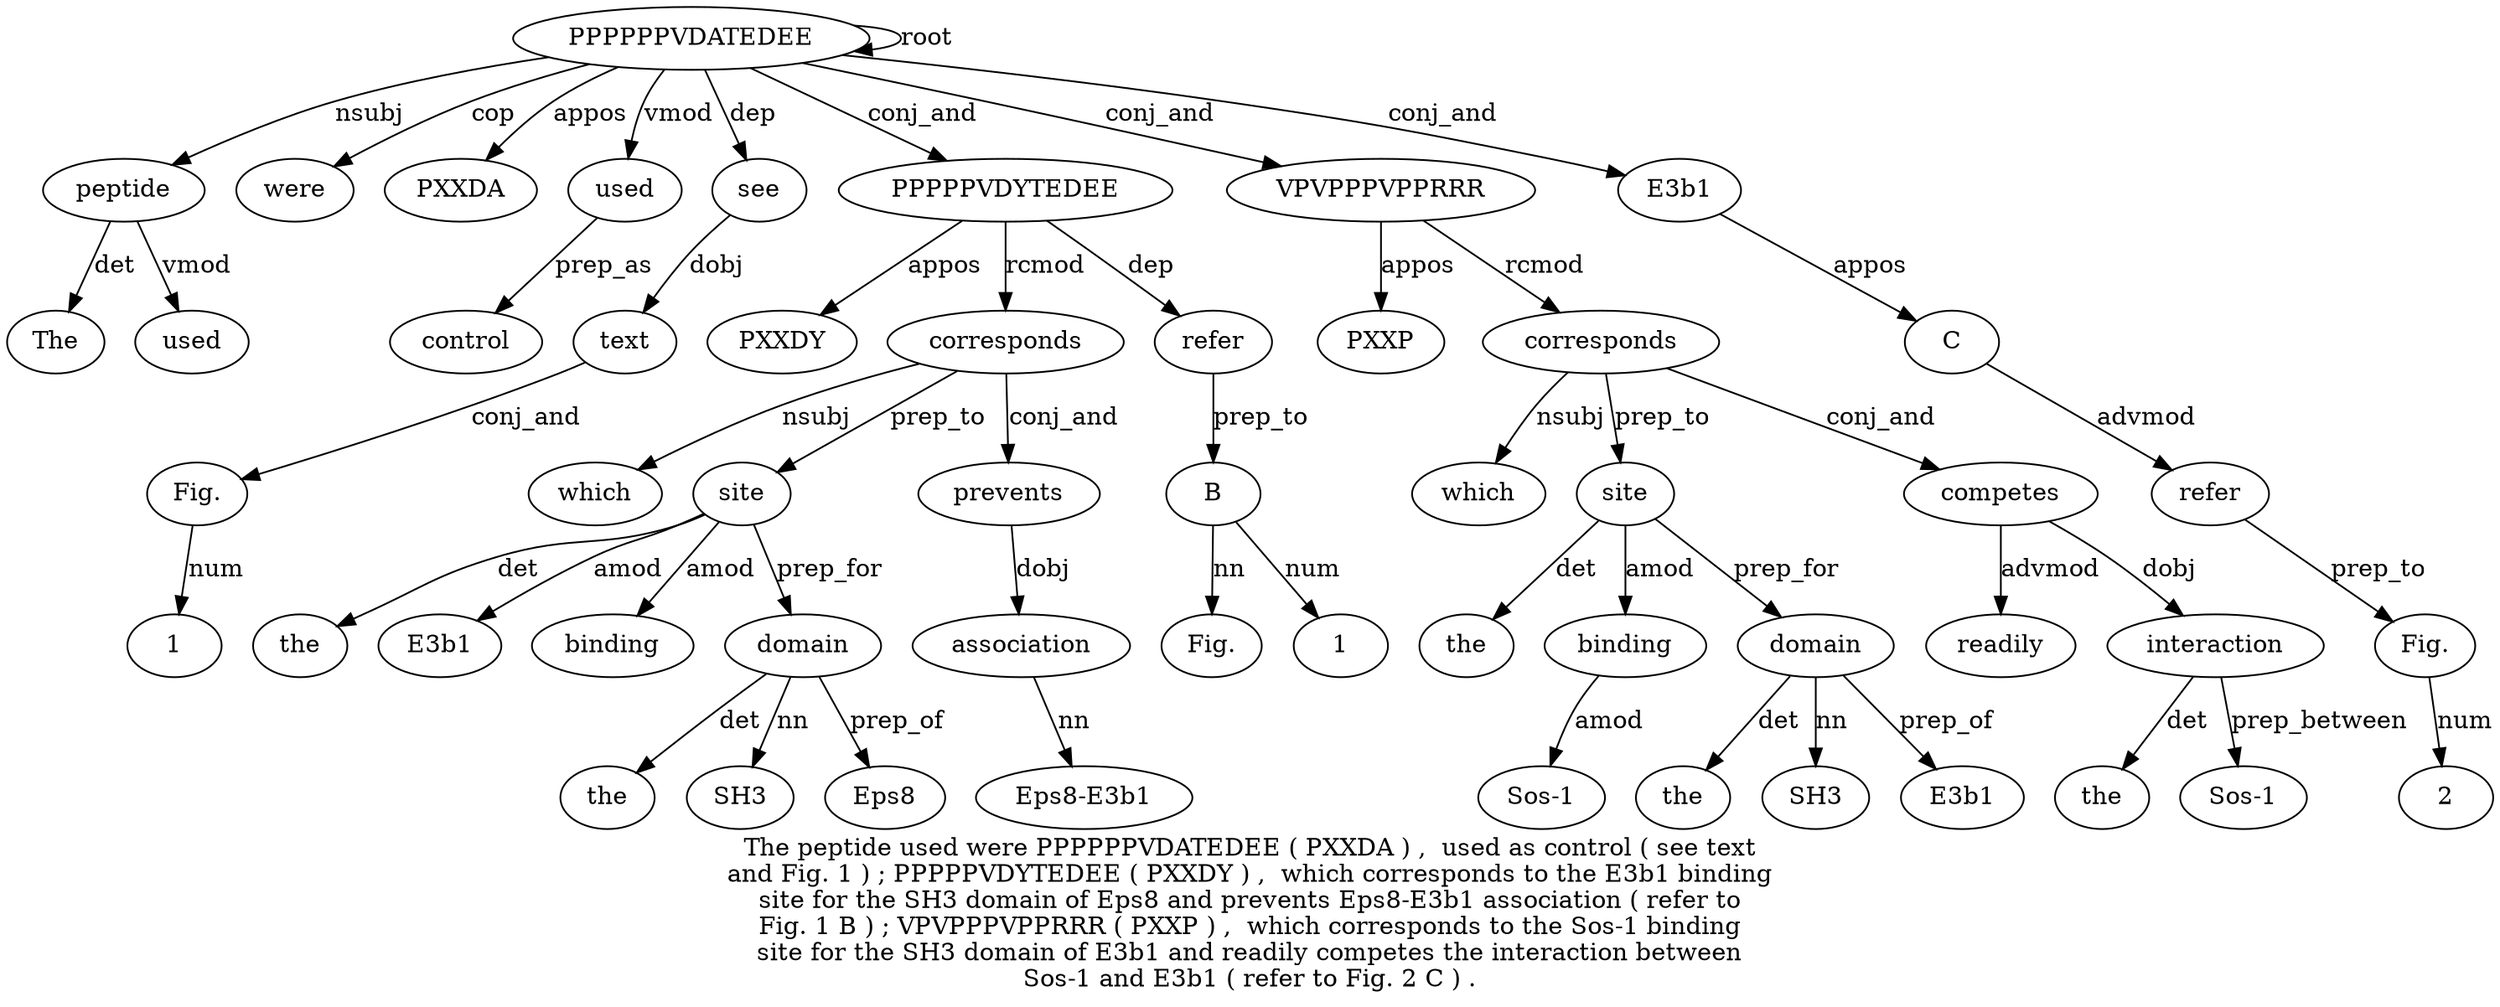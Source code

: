 digraph "The peptide used were PPPPPPVDATEDEE ( PXXDA ) ,  used as control ( see text and Fig. 1 ) ; PPPPPVDYTEDEE ( PXXDY ) ,  which corresponds to the E3b1 binding site for the SH3 domain of Eps8 and prevents Eps8-E3b1 association ( refer to Fig. 1 B ) ; VPVPPPVPPRRR ( PXXP ) ,  which corresponds to the Sos-1 binding site for the SH3 domain of E3b1 and readily competes the interaction between Sos-1 and E3b1 ( refer to Fig. 2 C ) ." {
label="The peptide used were PPPPPPVDATEDEE ( PXXDA ) ,  used as control ( see text
and Fig. 1 ) ; PPPPPVDYTEDEE ( PXXDY ) ,  which corresponds to the E3b1 binding
site for the SH3 domain of Eps8 and prevents Eps8-E3b1 association ( refer to
Fig. 1 B ) ; VPVPPPVPPRRR ( PXXP ) ,  which corresponds to the Sos-1 binding
site for the SH3 domain of E3b1 and readily competes the interaction between
Sos-1 and E3b1 ( refer to Fig. 2 C ) .";
peptide2 [style=filled, fillcolor=white, label=peptide];
The1 [style=filled, fillcolor=white, label=The];
peptide2 -> The1  [label=det];
PPPPPPVDATEDEE5 [style=filled, fillcolor=white, label=PPPPPPVDATEDEE];
PPPPPPVDATEDEE5 -> peptide2  [label=nsubj];
used3 [style=filled, fillcolor=white, label=used];
peptide2 -> used3  [label=vmod];
were4 [style=filled, fillcolor=white, label=were];
PPPPPPVDATEDEE5 -> were4  [label=cop];
PPPPPPVDATEDEE5 -> PPPPPPVDATEDEE5  [label=root];
PXXDA7 [style=filled, fillcolor=white, label=PXXDA];
PPPPPPVDATEDEE5 -> PXXDA7  [label=appos];
used10 [style=filled, fillcolor=white, label=used];
PPPPPPVDATEDEE5 -> used10  [label=vmod];
control12 [style=filled, fillcolor=white, label=control];
used10 -> control12  [label=prep_as];
see14 [style=filled, fillcolor=white, label=see];
PPPPPPVDATEDEE5 -> see14  [label=dep];
text15 [style=filled, fillcolor=white, label=text];
see14 -> text15  [label=dobj];
"Fig.17" [style=filled, fillcolor=white, label="Fig."];
text15 -> "Fig.17"  [label=conj_and];
118 [style=filled, fillcolor=white, label=1];
"Fig.17" -> 118  [label=num];
PPPPPVDYTEDEE21 [style=filled, fillcolor=white, label=PPPPPVDYTEDEE];
PPPPPPVDATEDEE5 -> PPPPPVDYTEDEE21  [label=conj_and];
PXXDY23 [style=filled, fillcolor=white, label=PXXDY];
PPPPPVDYTEDEE21 -> PXXDY23  [label=appos];
corresponds27 [style=filled, fillcolor=white, label=corresponds];
which26 [style=filled, fillcolor=white, label=which];
corresponds27 -> which26  [label=nsubj];
PPPPPVDYTEDEE21 -> corresponds27  [label=rcmod];
site32 [style=filled, fillcolor=white, label=site];
the29 [style=filled, fillcolor=white, label=the];
site32 -> the29  [label=det];
E3b130 [style=filled, fillcolor=white, label=E3b1];
site32 -> E3b130  [label=amod];
binding31 [style=filled, fillcolor=white, label=binding];
site32 -> binding31  [label=amod];
corresponds27 -> site32  [label=prep_to];
domain36 [style=filled, fillcolor=white, label=domain];
the34 [style=filled, fillcolor=white, label=the];
domain36 -> the34  [label=det];
SH335 [style=filled, fillcolor=white, label=SH3];
domain36 -> SH335  [label=nn];
site32 -> domain36  [label=prep_for];
Eps83 [style=filled, fillcolor=white, label=Eps8];
domain36 -> Eps83  [label=prep_of];
prevents40 [style=filled, fillcolor=white, label=prevents];
corresponds27 -> prevents40  [label=conj_and];
association42 [style=filled, fillcolor=white, label=association];
"Eps8-E3b14" [style=filled, fillcolor=white, label="Eps8-E3b1"];
association42 -> "Eps8-E3b14"  [label=nn];
prevents40 -> association42  [label=dobj];
refer44 [style=filled, fillcolor=white, label=refer];
PPPPPVDYTEDEE21 -> refer44  [label=dep];
B48 [style=filled, fillcolor=white, label=B];
"Fig.46" [style=filled, fillcolor=white, label="Fig."];
B48 -> "Fig.46"  [label=nn];
147 [style=filled, fillcolor=white, label=1];
B48 -> 147  [label=num];
refer44 -> B48  [label=prep_to];
VPVPPPVPPRRR51 [style=filled, fillcolor=white, label=VPVPPPVPPRRR];
PPPPPPVDATEDEE5 -> VPVPPPVPPRRR51  [label=conj_and];
PXXP53 [style=filled, fillcolor=white, label=PXXP];
VPVPPPVPPRRR51 -> PXXP53  [label=appos];
corresponds57 [style=filled, fillcolor=white, label=corresponds];
which56 [style=filled, fillcolor=white, label=which];
corresponds57 -> which56  [label=nsubj];
VPVPPPVPPRRR51 -> corresponds57  [label=rcmod];
site62 [style=filled, fillcolor=white, label=site];
the59 [style=filled, fillcolor=white, label=the];
site62 -> the59  [label=det];
binding61 [style=filled, fillcolor=white, label=binding];
"Sos-160" [style=filled, fillcolor=white, label="Sos-1"];
binding61 -> "Sos-160"  [label=amod];
site62 -> binding61  [label=amod];
corresponds57 -> site62  [label=prep_to];
domain66 [style=filled, fillcolor=white, label=domain];
the64 [style=filled, fillcolor=white, label=the];
domain66 -> the64  [label=det];
SH365 [style=filled, fillcolor=white, label=SH3];
domain66 -> SH365  [label=nn];
site62 -> domain66  [label=prep_for];
E3b168 [style=filled, fillcolor=white, label=E3b1];
domain66 -> E3b168  [label=prep_of];
competes71 [style=filled, fillcolor=white, label=competes];
readily70 [style=filled, fillcolor=white, label=readily];
competes71 -> readily70  [label=advmod];
corresponds57 -> competes71  [label=conj_and];
interaction73 [style=filled, fillcolor=white, label=interaction];
the72 [style=filled, fillcolor=white, label=the];
interaction73 -> the72  [label=det];
competes71 -> interaction73  [label=dobj];
"Sos-175" [style=filled, fillcolor=white, label="Sos-1"];
interaction73 -> "Sos-175"  [label=prep_between];
E3b177 [style=filled, fillcolor=white, label=E3b1];
PPPPPPVDATEDEE5 -> E3b177  [label=conj_and];
C83 [style=filled, fillcolor=white, label=C];
refer79 [style=filled, fillcolor=white, label=refer];
C83 -> refer79  [label=advmod];
"Fig.81" [style=filled, fillcolor=white, label="Fig."];
refer79 -> "Fig.81"  [label=prep_to];
28 [style=filled, fillcolor=white, label=2];
"Fig.81" -> 28  [label=num];
E3b177 -> C83  [label=appos];
}
